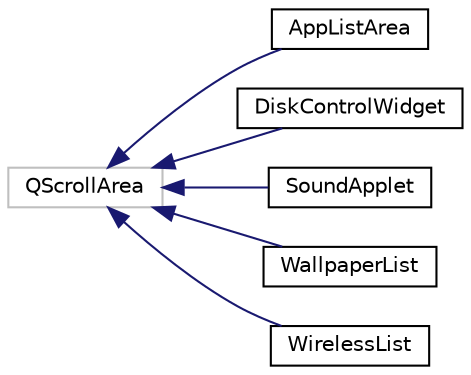 digraph "类继承关系图"
{
  edge [fontname="Helvetica",fontsize="10",labelfontname="Helvetica",labelfontsize="10"];
  node [fontname="Helvetica",fontsize="10",shape=record];
  rankdir="LR";
  Node999 [label="QScrollArea",height=0.2,width=0.4,color="grey75", fillcolor="white", style="filled"];
  Node999 -> Node0 [dir="back",color="midnightblue",fontsize="10",style="solid",fontname="Helvetica"];
  Node0 [label="AppListArea",height=0.2,width=0.4,color="black", fillcolor="white", style="filled",URL="$class_app_list_area.html"];
  Node999 -> Node1001 [dir="back",color="midnightblue",fontsize="10",style="solid",fontname="Helvetica"];
  Node1001 [label="DiskControlWidget",height=0.2,width=0.4,color="black", fillcolor="white", style="filled",URL="$class_disk_control_widget.html"];
  Node999 -> Node1002 [dir="back",color="midnightblue",fontsize="10",style="solid",fontname="Helvetica"];
  Node1002 [label="SoundApplet",height=0.2,width=0.4,color="black", fillcolor="white", style="filled",URL="$class_sound_applet.html"];
  Node999 -> Node1003 [dir="back",color="midnightblue",fontsize="10",style="solid",fontname="Helvetica"];
  Node1003 [label="WallpaperList",height=0.2,width=0.4,color="black", fillcolor="white", style="filled",URL="$class_wallpaper_list.html"];
  Node999 -> Node1004 [dir="back",color="midnightblue",fontsize="10",style="solid",fontname="Helvetica"];
  Node1004 [label="WirelessList",height=0.2,width=0.4,color="black", fillcolor="white", style="filled",URL="$class_wireless_list.html"];
}
